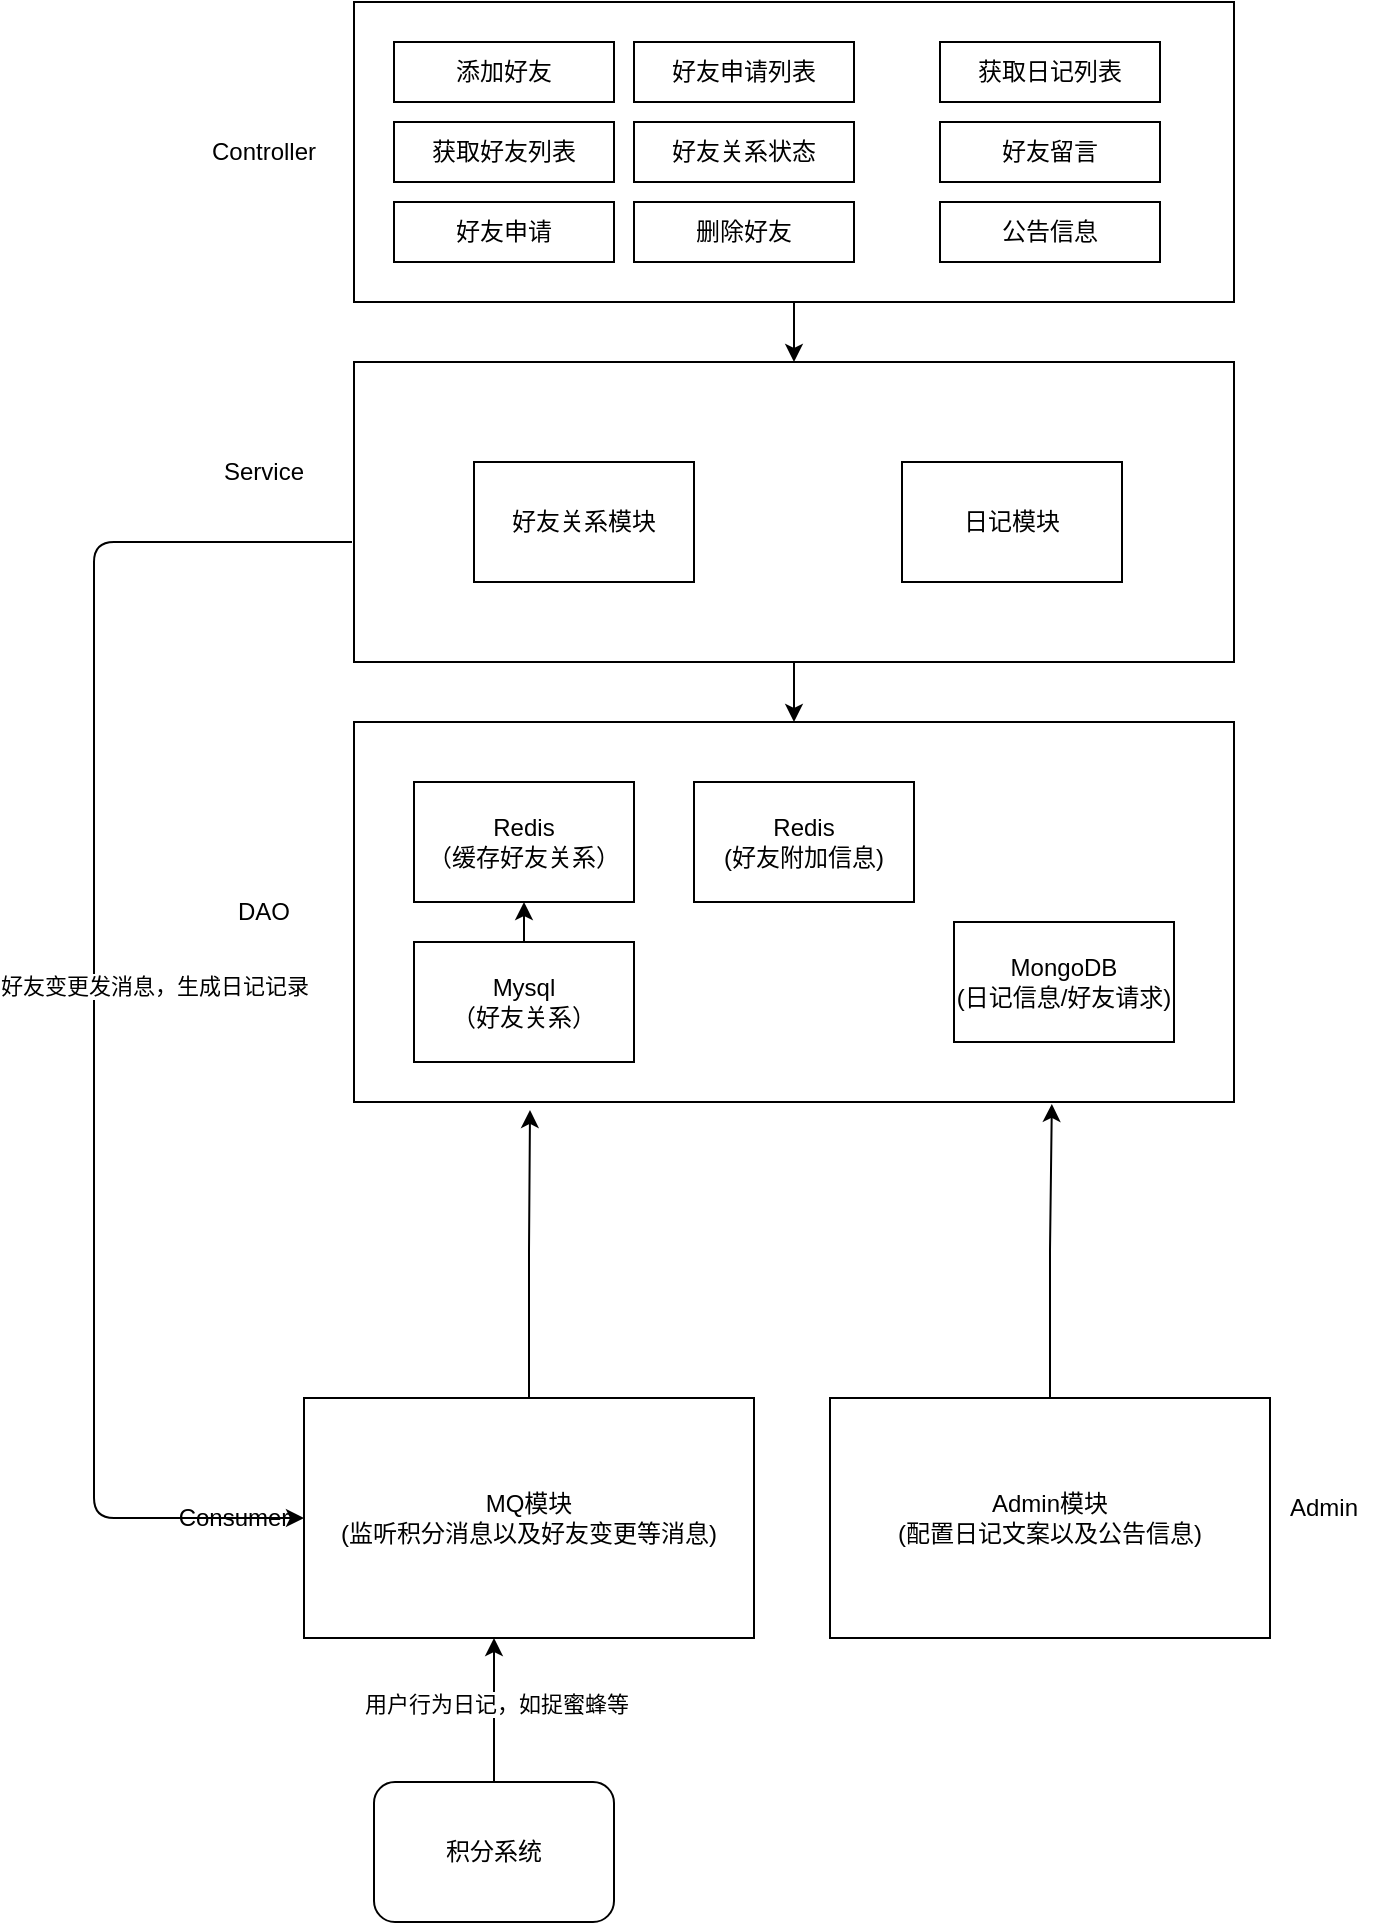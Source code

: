 <mxfile version="14.9.5" type="github">
  <diagram id="rqet1Tc0u9tJuobdaWOp" name="Page-1">
    <mxGraphModel dx="1426" dy="826" grid="1" gridSize="10" guides="1" tooltips="1" connect="1" arrows="1" fold="1" page="1" pageScale="1" pageWidth="827" pageHeight="1169" math="0" shadow="0">
      <root>
        <mxCell id="0" />
        <mxCell id="1" parent="0" />
        <mxCell id="jCvvTT3Rddx-Ie82XcbA-8" value="" style="rounded=0;whiteSpace=wrap;html=1;" vertex="1" parent="1">
          <mxGeometry x="210" y="510" width="440" height="190" as="geometry" />
        </mxCell>
        <mxCell id="jCvvTT3Rddx-Ie82XcbA-6" style="edgeStyle=orthogonalEdgeStyle;rounded=0;orthogonalLoop=1;jettySize=auto;html=1;exitX=0.5;exitY=0;exitDx=0;exitDy=0;entryX=0.5;entryY=1;entryDx=0;entryDy=0;" edge="1" parent="1" source="jCvvTT3Rddx-Ie82XcbA-1" target="jCvvTT3Rddx-Ie82XcbA-4">
          <mxGeometry relative="1" as="geometry" />
        </mxCell>
        <mxCell id="jCvvTT3Rddx-Ie82XcbA-1" value="Mysql&lt;br&gt;（好友关系）" style="rounded=0;whiteSpace=wrap;html=1;" vertex="1" parent="1">
          <mxGeometry x="240" y="620" width="110" height="60" as="geometry" />
        </mxCell>
        <mxCell id="jCvvTT3Rddx-Ie82XcbA-4" value="Redis&lt;br&gt;（缓存好友关系）" style="rounded=0;whiteSpace=wrap;html=1;" vertex="1" parent="1">
          <mxGeometry x="240" y="540" width="110" height="60" as="geometry" />
        </mxCell>
        <mxCell id="jCvvTT3Rddx-Ie82XcbA-5" value="Redis&lt;br&gt;(好友附加信息)" style="rounded=0;whiteSpace=wrap;html=1;" vertex="1" parent="1">
          <mxGeometry x="380" y="540" width="110" height="60" as="geometry" />
        </mxCell>
        <mxCell id="jCvvTT3Rddx-Ie82XcbA-7" value="MongoDB&lt;br&gt;(日记信息/好友请求)" style="rounded=0;whiteSpace=wrap;html=1;" vertex="1" parent="1">
          <mxGeometry x="510" y="610" width="110" height="60" as="geometry" />
        </mxCell>
        <mxCell id="jCvvTT3Rddx-Ie82XcbA-16" style="edgeStyle=orthogonalEdgeStyle;rounded=0;orthogonalLoop=1;jettySize=auto;html=1;exitX=0.5;exitY=1;exitDx=0;exitDy=0;entryX=0.5;entryY=0;entryDx=0;entryDy=0;" edge="1" parent="1" source="jCvvTT3Rddx-Ie82XcbA-9" target="jCvvTT3Rddx-Ie82XcbA-8">
          <mxGeometry relative="1" as="geometry" />
        </mxCell>
        <mxCell id="jCvvTT3Rddx-Ie82XcbA-9" value="" style="rounded=0;whiteSpace=wrap;html=1;" vertex="1" parent="1">
          <mxGeometry x="210" y="330" width="440" height="150" as="geometry" />
        </mxCell>
        <mxCell id="jCvvTT3Rddx-Ie82XcbA-12" value="好友关系模块" style="rounded=0;whiteSpace=wrap;html=1;" vertex="1" parent="1">
          <mxGeometry x="270" y="380" width="110" height="60" as="geometry" />
        </mxCell>
        <mxCell id="jCvvTT3Rddx-Ie82XcbA-15" value="日记模块" style="rounded=0;whiteSpace=wrap;html=1;" vertex="1" parent="1">
          <mxGeometry x="484" y="380" width="110" height="60" as="geometry" />
        </mxCell>
        <mxCell id="jCvvTT3Rddx-Ie82XcbA-31" style="edgeStyle=orthogonalEdgeStyle;rounded=0;orthogonalLoop=1;jettySize=auto;html=1;exitX=0.5;exitY=1;exitDx=0;exitDy=0;entryX=0.5;entryY=0;entryDx=0;entryDy=0;" edge="1" parent="1" source="jCvvTT3Rddx-Ie82XcbA-17" target="jCvvTT3Rddx-Ie82XcbA-9">
          <mxGeometry relative="1" as="geometry" />
        </mxCell>
        <mxCell id="jCvvTT3Rddx-Ie82XcbA-17" value="" style="rounded=0;whiteSpace=wrap;html=1;" vertex="1" parent="1">
          <mxGeometry x="210" y="150" width="440" height="150" as="geometry" />
        </mxCell>
        <mxCell id="jCvvTT3Rddx-Ie82XcbA-18" value="获取好友列表" style="rounded=0;whiteSpace=wrap;html=1;" vertex="1" parent="1">
          <mxGeometry x="230" y="210" width="110" height="30" as="geometry" />
        </mxCell>
        <mxCell id="jCvvTT3Rddx-Ie82XcbA-19" value="添加好友" style="rounded=0;whiteSpace=wrap;html=1;" vertex="1" parent="1">
          <mxGeometry x="230" y="170" width="110" height="30" as="geometry" />
        </mxCell>
        <mxCell id="jCvvTT3Rddx-Ie82XcbA-21" value="好友申请" style="rounded=0;whiteSpace=wrap;html=1;" vertex="1" parent="1">
          <mxGeometry x="230" y="250" width="110" height="30" as="geometry" />
        </mxCell>
        <mxCell id="jCvvTT3Rddx-Ie82XcbA-22" value="好友申请列表" style="rounded=0;whiteSpace=wrap;html=1;" vertex="1" parent="1">
          <mxGeometry x="350" y="170" width="110" height="30" as="geometry" />
        </mxCell>
        <mxCell id="jCvvTT3Rddx-Ie82XcbA-23" value="好友关系状态" style="rounded=0;whiteSpace=wrap;html=1;" vertex="1" parent="1">
          <mxGeometry x="350" y="210" width="110" height="30" as="geometry" />
        </mxCell>
        <mxCell id="jCvvTT3Rddx-Ie82XcbA-26" value="删除好友" style="rounded=0;whiteSpace=wrap;html=1;" vertex="1" parent="1">
          <mxGeometry x="350" y="250" width="110" height="30" as="geometry" />
        </mxCell>
        <mxCell id="jCvvTT3Rddx-Ie82XcbA-27" value="获取日记列表" style="rounded=0;whiteSpace=wrap;html=1;" vertex="1" parent="1">
          <mxGeometry x="503" y="170" width="110" height="30" as="geometry" />
        </mxCell>
        <mxCell id="jCvvTT3Rddx-Ie82XcbA-28" value="好友留言" style="rounded=0;whiteSpace=wrap;html=1;" vertex="1" parent="1">
          <mxGeometry x="503" y="210" width="110" height="30" as="geometry" />
        </mxCell>
        <mxCell id="jCvvTT3Rddx-Ie82XcbA-30" value="公告信息" style="rounded=0;whiteSpace=wrap;html=1;" vertex="1" parent="1">
          <mxGeometry x="503" y="250" width="110" height="30" as="geometry" />
        </mxCell>
        <mxCell id="jCvvTT3Rddx-Ie82XcbA-34" value="Controller" style="text;html=1;strokeColor=none;fillColor=none;align=center;verticalAlign=middle;whiteSpace=wrap;rounded=0;" vertex="1" parent="1">
          <mxGeometry x="130" y="200" width="70" height="50" as="geometry" />
        </mxCell>
        <mxCell id="jCvvTT3Rddx-Ie82XcbA-35" value="Service" style="text;html=1;strokeColor=none;fillColor=none;align=center;verticalAlign=middle;whiteSpace=wrap;rounded=0;" vertex="1" parent="1">
          <mxGeometry x="130" y="360" width="70" height="50" as="geometry" />
        </mxCell>
        <mxCell id="jCvvTT3Rddx-Ie82XcbA-36" value="DAO" style="text;html=1;strokeColor=none;fillColor=none;align=center;verticalAlign=middle;whiteSpace=wrap;rounded=0;" vertex="1" parent="1">
          <mxGeometry x="130" y="580" width="70" height="50" as="geometry" />
        </mxCell>
        <mxCell id="jCvvTT3Rddx-Ie82XcbA-42" style="edgeStyle=orthogonalEdgeStyle;rounded=0;orthogonalLoop=1;jettySize=auto;html=1;entryX=0.2;entryY=1.021;entryDx=0;entryDy=0;entryPerimeter=0;" edge="1" parent="1" source="jCvvTT3Rddx-Ie82XcbA-37" target="jCvvTT3Rddx-Ie82XcbA-8">
          <mxGeometry relative="1" as="geometry" />
        </mxCell>
        <mxCell id="jCvvTT3Rddx-Ie82XcbA-37" value="MQ模块&lt;br&gt;(监听积分消息以及好友变更等消息)" style="rounded=0;whiteSpace=wrap;html=1;" vertex="1" parent="1">
          <mxGeometry x="185" y="848" width="225" height="120" as="geometry" />
        </mxCell>
        <mxCell id="jCvvTT3Rddx-Ie82XcbA-43" style="edgeStyle=orthogonalEdgeStyle;rounded=0;orthogonalLoop=1;jettySize=auto;html=1;exitX=0.5;exitY=0;exitDx=0;exitDy=0;entryX=0.793;entryY=1.005;entryDx=0;entryDy=0;entryPerimeter=0;" edge="1" parent="1" source="jCvvTT3Rddx-Ie82XcbA-40" target="jCvvTT3Rddx-Ie82XcbA-8">
          <mxGeometry relative="1" as="geometry" />
        </mxCell>
        <mxCell id="jCvvTT3Rddx-Ie82XcbA-40" value="Admin模块&lt;br&gt;(配置日记文案以及公告信息)" style="rounded=0;whiteSpace=wrap;html=1;" vertex="1" parent="1">
          <mxGeometry x="448" y="848" width="220" height="120" as="geometry" />
        </mxCell>
        <mxCell id="jCvvTT3Rddx-Ie82XcbA-44" value="Consumer" style="text;html=1;strokeColor=none;fillColor=none;align=center;verticalAlign=middle;whiteSpace=wrap;rounded=0;" vertex="1" parent="1">
          <mxGeometry x="130" y="898" width="40" height="20" as="geometry" />
        </mxCell>
        <mxCell id="jCvvTT3Rddx-Ie82XcbA-45" value="Admin" style="text;html=1;strokeColor=none;fillColor=none;align=center;verticalAlign=middle;whiteSpace=wrap;rounded=0;" vertex="1" parent="1">
          <mxGeometry x="670" y="888" width="50" height="30" as="geometry" />
        </mxCell>
        <mxCell id="jCvvTT3Rddx-Ie82XcbA-49" value="" style="endArrow=classic;html=1;entryX=0;entryY=0.5;entryDx=0;entryDy=0;" edge="1" parent="1" target="jCvvTT3Rddx-Ie82XcbA-37">
          <mxGeometry relative="1" as="geometry">
            <mxPoint x="209" y="420" as="sourcePoint" />
            <mxPoint x="70" y="380" as="targetPoint" />
            <Array as="points">
              <mxPoint x="80" y="420" />
              <mxPoint x="80" y="908" />
            </Array>
          </mxGeometry>
        </mxCell>
        <mxCell id="jCvvTT3Rddx-Ie82XcbA-52" value="好友变更发消息，生成日记记录" style="edgeLabel;html=1;align=center;verticalAlign=middle;resizable=0;points=[];" vertex="1" connectable="0" parent="jCvvTT3Rddx-Ie82XcbA-49">
          <mxGeometry x="-0.017" y="-4" relative="1" as="geometry">
            <mxPoint x="34" y="-4" as="offset" />
          </mxGeometry>
        </mxCell>
        <mxCell id="jCvvTT3Rddx-Ie82XcbA-54" value="" style="edgeStyle=orthogonalEdgeStyle;rounded=0;orthogonalLoop=1;jettySize=auto;html=1;" edge="1" parent="1" source="jCvvTT3Rddx-Ie82XcbA-53" target="jCvvTT3Rddx-Ie82XcbA-37">
          <mxGeometry relative="1" as="geometry">
            <Array as="points">
              <mxPoint x="280" y="970" />
              <mxPoint x="280" y="970" />
            </Array>
          </mxGeometry>
        </mxCell>
        <mxCell id="jCvvTT3Rddx-Ie82XcbA-55" value="用户行为日记，如捉蜜蜂等" style="edgeLabel;html=1;align=center;verticalAlign=middle;resizable=0;points=[];" vertex="1" connectable="0" parent="jCvvTT3Rddx-Ie82XcbA-54">
          <mxGeometry x="0.083" y="-1" relative="1" as="geometry">
            <mxPoint as="offset" />
          </mxGeometry>
        </mxCell>
        <mxCell id="jCvvTT3Rddx-Ie82XcbA-53" value="积分系统" style="rounded=1;whiteSpace=wrap;html=1;" vertex="1" parent="1">
          <mxGeometry x="220" y="1040" width="120" height="70" as="geometry" />
        </mxCell>
      </root>
    </mxGraphModel>
  </diagram>
</mxfile>
